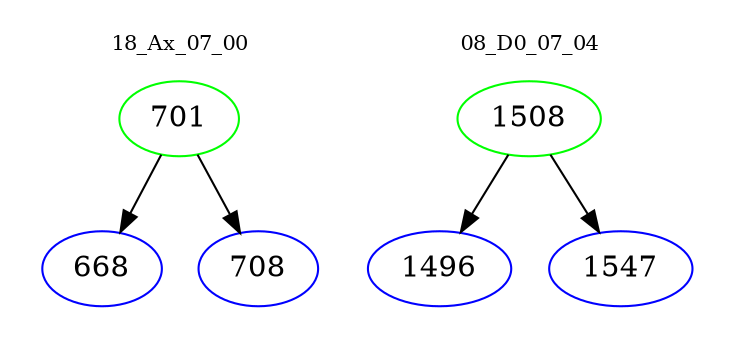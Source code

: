 digraph{
subgraph cluster_0 {
color = white
label = "18_Ax_07_00";
fontsize=10;
T0_701 [label="701", color="green"]
T0_701 -> T0_668 [color="black"]
T0_668 [label="668", color="blue"]
T0_701 -> T0_708 [color="black"]
T0_708 [label="708", color="blue"]
}
subgraph cluster_1 {
color = white
label = "08_D0_07_04";
fontsize=10;
T1_1508 [label="1508", color="green"]
T1_1508 -> T1_1496 [color="black"]
T1_1496 [label="1496", color="blue"]
T1_1508 -> T1_1547 [color="black"]
T1_1547 [label="1547", color="blue"]
}
}

